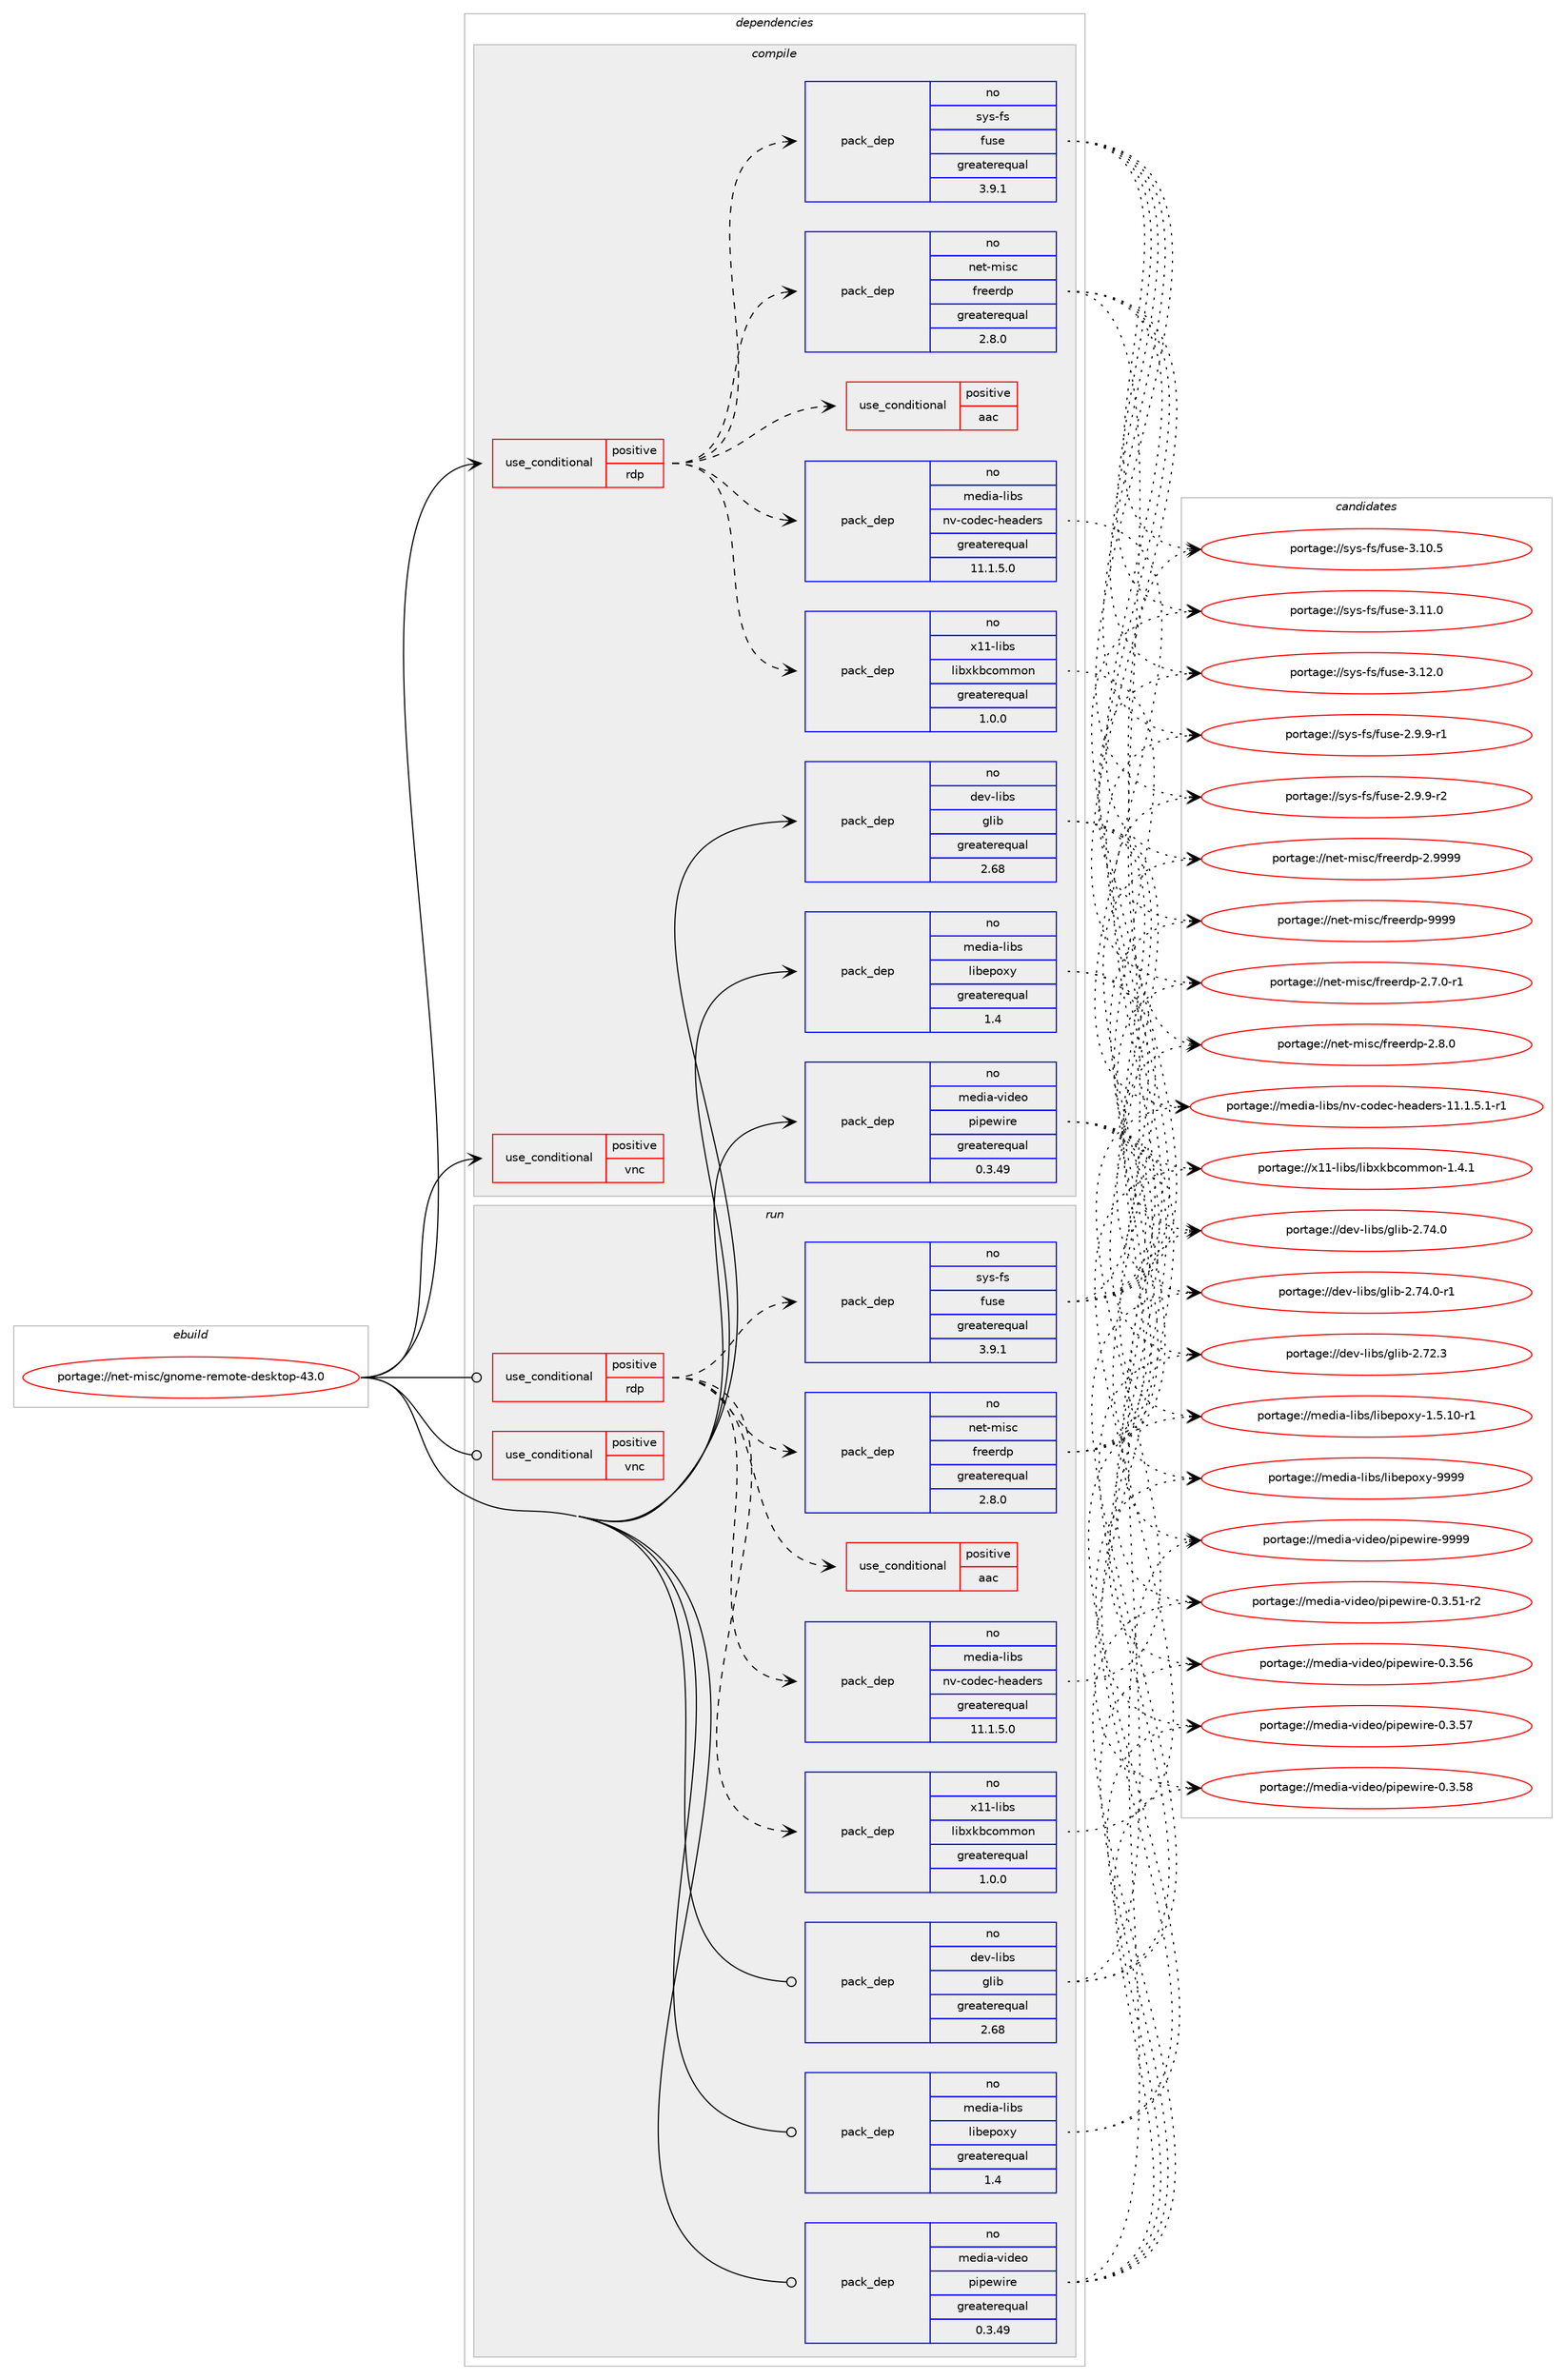digraph prolog {

# *************
# Graph options
# *************

newrank=true;
concentrate=true;
compound=true;
graph [rankdir=LR,fontname=Helvetica,fontsize=10,ranksep=1.5];#, ranksep=2.5, nodesep=0.2];
edge  [arrowhead=vee];
node  [fontname=Helvetica,fontsize=10];

# **********
# The ebuild
# **********

subgraph cluster_leftcol {
color=gray;
rank=same;
label=<<i>ebuild</i>>;
id [label="portage://net-misc/gnome-remote-desktop-43.0", color=red, width=4, href="../net-misc/gnome-remote-desktop-43.0.svg"];
}

# ****************
# The dependencies
# ****************

subgraph cluster_midcol {
color=gray;
label=<<i>dependencies</i>>;
subgraph cluster_compile {
fillcolor="#eeeeee";
style=filled;
label=<<i>compile</i>>;
subgraph cond36 {
dependency71 [label=<<TABLE BORDER="0" CELLBORDER="1" CELLSPACING="0" CELLPADDING="4"><TR><TD ROWSPAN="3" CELLPADDING="10">use_conditional</TD></TR><TR><TD>positive</TD></TR><TR><TD>rdp</TD></TR></TABLE>>, shape=none, color=red];
subgraph pack36 {
dependency72 [label=<<TABLE BORDER="0" CELLBORDER="1" CELLSPACING="0" CELLPADDING="4" WIDTH="220"><TR><TD ROWSPAN="6" CELLPADDING="30">pack_dep</TD></TR><TR><TD WIDTH="110">no</TD></TR><TR><TD>media-libs</TD></TR><TR><TD>nv-codec-headers</TD></TR><TR><TD>greaterequal</TD></TR><TR><TD>11.1.5.0</TD></TR></TABLE>>, shape=none, color=blue];
}
dependency71:e -> dependency72:w [weight=20,style="dashed",arrowhead="vee"];
subgraph pack37 {
dependency73 [label=<<TABLE BORDER="0" CELLBORDER="1" CELLSPACING="0" CELLPADDING="4" WIDTH="220"><TR><TD ROWSPAN="6" CELLPADDING="30">pack_dep</TD></TR><TR><TD WIDTH="110">no</TD></TR><TR><TD>net-misc</TD></TR><TR><TD>freerdp</TD></TR><TR><TD>greaterequal</TD></TR><TR><TD>2.8.0</TD></TR></TABLE>>, shape=none, color=blue];
}
dependency71:e -> dependency73:w [weight=20,style="dashed",arrowhead="vee"];
subgraph pack38 {
dependency74 [label=<<TABLE BORDER="0" CELLBORDER="1" CELLSPACING="0" CELLPADDING="4" WIDTH="220"><TR><TD ROWSPAN="6" CELLPADDING="30">pack_dep</TD></TR><TR><TD WIDTH="110">no</TD></TR><TR><TD>sys-fs</TD></TR><TR><TD>fuse</TD></TR><TR><TD>greaterequal</TD></TR><TR><TD>3.9.1</TD></TR></TABLE>>, shape=none, color=blue];
}
dependency71:e -> dependency74:w [weight=20,style="dashed",arrowhead="vee"];
subgraph pack39 {
dependency75 [label=<<TABLE BORDER="0" CELLBORDER="1" CELLSPACING="0" CELLPADDING="4" WIDTH="220"><TR><TD ROWSPAN="6" CELLPADDING="30">pack_dep</TD></TR><TR><TD WIDTH="110">no</TD></TR><TR><TD>x11-libs</TD></TR><TR><TD>libxkbcommon</TD></TR><TR><TD>greaterequal</TD></TR><TR><TD>1.0.0</TD></TR></TABLE>>, shape=none, color=blue];
}
dependency71:e -> dependency75:w [weight=20,style="dashed",arrowhead="vee"];
subgraph cond37 {
dependency76 [label=<<TABLE BORDER="0" CELLBORDER="1" CELLSPACING="0" CELLPADDING="4"><TR><TD ROWSPAN="3" CELLPADDING="10">use_conditional</TD></TR><TR><TD>positive</TD></TR><TR><TD>aac</TD></TR></TABLE>>, shape=none, color=red];
# *** BEGIN UNKNOWN DEPENDENCY TYPE (TODO) ***
# dependency76 -> package_dependency(portage://net-misc/gnome-remote-desktop-43.0,install,no,media-libs,fdk-aac,none,[,,],[],[])
# *** END UNKNOWN DEPENDENCY TYPE (TODO) ***

}
dependency71:e -> dependency76:w [weight=20,style="dashed",arrowhead="vee"];
}
id:e -> dependency71:w [weight=20,style="solid",arrowhead="vee"];
subgraph cond38 {
dependency77 [label=<<TABLE BORDER="0" CELLBORDER="1" CELLSPACING="0" CELLPADDING="4"><TR><TD ROWSPAN="3" CELLPADDING="10">use_conditional</TD></TR><TR><TD>positive</TD></TR><TR><TD>vnc</TD></TR></TABLE>>, shape=none, color=red];
# *** BEGIN UNKNOWN DEPENDENCY TYPE (TODO) ***
# dependency77 -> package_dependency(portage://net-misc/gnome-remote-desktop-43.0,install,no,net-libs,libvncserver,none,[,,],[],[])
# *** END UNKNOWN DEPENDENCY TYPE (TODO) ***

}
id:e -> dependency77:w [weight=20,style="solid",arrowhead="vee"];
# *** BEGIN UNKNOWN DEPENDENCY TYPE (TODO) ***
# id -> package_dependency(portage://net-misc/gnome-remote-desktop-43.0,install,no,app-crypt,libsecret,none,[,,],[],[])
# *** END UNKNOWN DEPENDENCY TYPE (TODO) ***

# *** BEGIN UNKNOWN DEPENDENCY TYPE (TODO) ***
# id -> package_dependency(portage://net-misc/gnome-remote-desktop-43.0,install,no,app-crypt,tpm2-tss,none,[,,],[],[])
# *** END UNKNOWN DEPENDENCY TYPE (TODO) ***

subgraph pack40 {
dependency78 [label=<<TABLE BORDER="0" CELLBORDER="1" CELLSPACING="0" CELLPADDING="4" WIDTH="220"><TR><TD ROWSPAN="6" CELLPADDING="30">pack_dep</TD></TR><TR><TD WIDTH="110">no</TD></TR><TR><TD>dev-libs</TD></TR><TR><TD>glib</TD></TR><TR><TD>greaterequal</TD></TR><TR><TD>2.68</TD></TR></TABLE>>, shape=none, color=blue];
}
id:e -> dependency78:w [weight=20,style="solid",arrowhead="vee"];
subgraph pack41 {
dependency79 [label=<<TABLE BORDER="0" CELLBORDER="1" CELLSPACING="0" CELLPADDING="4" WIDTH="220"><TR><TD ROWSPAN="6" CELLPADDING="30">pack_dep</TD></TR><TR><TD WIDTH="110">no</TD></TR><TR><TD>media-libs</TD></TR><TR><TD>libepoxy</TD></TR><TR><TD>greaterequal</TD></TR><TR><TD>1.4</TD></TR></TABLE>>, shape=none, color=blue];
}
id:e -> dependency79:w [weight=20,style="solid",arrowhead="vee"];
subgraph pack42 {
dependency80 [label=<<TABLE BORDER="0" CELLBORDER="1" CELLSPACING="0" CELLPADDING="4" WIDTH="220"><TR><TD ROWSPAN="6" CELLPADDING="30">pack_dep</TD></TR><TR><TD WIDTH="110">no</TD></TR><TR><TD>media-video</TD></TR><TR><TD>pipewire</TD></TR><TR><TD>greaterequal</TD></TR><TR><TD>0.3.49</TD></TR></TABLE>>, shape=none, color=blue];
}
id:e -> dependency80:w [weight=20,style="solid",arrowhead="vee"];
# *** BEGIN UNKNOWN DEPENDENCY TYPE (TODO) ***
# id -> package_dependency(portage://net-misc/gnome-remote-desktop-43.0,install,no,x11-libs,cairo,none,[,,],[],[])
# *** END UNKNOWN DEPENDENCY TYPE (TODO) ***

# *** BEGIN UNKNOWN DEPENDENCY TYPE (TODO) ***
# id -> package_dependency(portage://net-misc/gnome-remote-desktop-43.0,install,no,x11-libs,libdrm,none,[,,],[],[])
# *** END UNKNOWN DEPENDENCY TYPE (TODO) ***

# *** BEGIN UNKNOWN DEPENDENCY TYPE (TODO) ***
# id -> package_dependency(portage://net-misc/gnome-remote-desktop-43.0,install,no,x11-libs,libnotify,none,[,,],[],[])
# *** END UNKNOWN DEPENDENCY TYPE (TODO) ***

}
subgraph cluster_compileandrun {
fillcolor="#eeeeee";
style=filled;
label=<<i>compile and run</i>>;
}
subgraph cluster_run {
fillcolor="#eeeeee";
style=filled;
label=<<i>run</i>>;
subgraph cond39 {
dependency81 [label=<<TABLE BORDER="0" CELLBORDER="1" CELLSPACING="0" CELLPADDING="4"><TR><TD ROWSPAN="3" CELLPADDING="10">use_conditional</TD></TR><TR><TD>positive</TD></TR><TR><TD>rdp</TD></TR></TABLE>>, shape=none, color=red];
subgraph pack43 {
dependency82 [label=<<TABLE BORDER="0" CELLBORDER="1" CELLSPACING="0" CELLPADDING="4" WIDTH="220"><TR><TD ROWSPAN="6" CELLPADDING="30">pack_dep</TD></TR><TR><TD WIDTH="110">no</TD></TR><TR><TD>media-libs</TD></TR><TR><TD>nv-codec-headers</TD></TR><TR><TD>greaterequal</TD></TR><TR><TD>11.1.5.0</TD></TR></TABLE>>, shape=none, color=blue];
}
dependency81:e -> dependency82:w [weight=20,style="dashed",arrowhead="vee"];
subgraph pack44 {
dependency83 [label=<<TABLE BORDER="0" CELLBORDER="1" CELLSPACING="0" CELLPADDING="4" WIDTH="220"><TR><TD ROWSPAN="6" CELLPADDING="30">pack_dep</TD></TR><TR><TD WIDTH="110">no</TD></TR><TR><TD>net-misc</TD></TR><TR><TD>freerdp</TD></TR><TR><TD>greaterequal</TD></TR><TR><TD>2.8.0</TD></TR></TABLE>>, shape=none, color=blue];
}
dependency81:e -> dependency83:w [weight=20,style="dashed",arrowhead="vee"];
subgraph pack45 {
dependency84 [label=<<TABLE BORDER="0" CELLBORDER="1" CELLSPACING="0" CELLPADDING="4" WIDTH="220"><TR><TD ROWSPAN="6" CELLPADDING="30">pack_dep</TD></TR><TR><TD WIDTH="110">no</TD></TR><TR><TD>sys-fs</TD></TR><TR><TD>fuse</TD></TR><TR><TD>greaterequal</TD></TR><TR><TD>3.9.1</TD></TR></TABLE>>, shape=none, color=blue];
}
dependency81:e -> dependency84:w [weight=20,style="dashed",arrowhead="vee"];
subgraph pack46 {
dependency85 [label=<<TABLE BORDER="0" CELLBORDER="1" CELLSPACING="0" CELLPADDING="4" WIDTH="220"><TR><TD ROWSPAN="6" CELLPADDING="30">pack_dep</TD></TR><TR><TD WIDTH="110">no</TD></TR><TR><TD>x11-libs</TD></TR><TR><TD>libxkbcommon</TD></TR><TR><TD>greaterequal</TD></TR><TR><TD>1.0.0</TD></TR></TABLE>>, shape=none, color=blue];
}
dependency81:e -> dependency85:w [weight=20,style="dashed",arrowhead="vee"];
subgraph cond40 {
dependency86 [label=<<TABLE BORDER="0" CELLBORDER="1" CELLSPACING="0" CELLPADDING="4"><TR><TD ROWSPAN="3" CELLPADDING="10">use_conditional</TD></TR><TR><TD>positive</TD></TR><TR><TD>aac</TD></TR></TABLE>>, shape=none, color=red];
# *** BEGIN UNKNOWN DEPENDENCY TYPE (TODO) ***
# dependency86 -> package_dependency(portage://net-misc/gnome-remote-desktop-43.0,run,no,media-libs,fdk-aac,none,[,,],[],[])
# *** END UNKNOWN DEPENDENCY TYPE (TODO) ***

}
dependency81:e -> dependency86:w [weight=20,style="dashed",arrowhead="vee"];
}
id:e -> dependency81:w [weight=20,style="solid",arrowhead="odot"];
subgraph cond41 {
dependency87 [label=<<TABLE BORDER="0" CELLBORDER="1" CELLSPACING="0" CELLPADDING="4"><TR><TD ROWSPAN="3" CELLPADDING="10">use_conditional</TD></TR><TR><TD>positive</TD></TR><TR><TD>vnc</TD></TR></TABLE>>, shape=none, color=red];
# *** BEGIN UNKNOWN DEPENDENCY TYPE (TODO) ***
# dependency87 -> package_dependency(portage://net-misc/gnome-remote-desktop-43.0,run,no,net-libs,libvncserver,none,[,,],[],[])
# *** END UNKNOWN DEPENDENCY TYPE (TODO) ***

}
id:e -> dependency87:w [weight=20,style="solid",arrowhead="odot"];
# *** BEGIN UNKNOWN DEPENDENCY TYPE (TODO) ***
# id -> package_dependency(portage://net-misc/gnome-remote-desktop-43.0,run,no,app-crypt,libsecret,none,[,,],[],[])
# *** END UNKNOWN DEPENDENCY TYPE (TODO) ***

# *** BEGIN UNKNOWN DEPENDENCY TYPE (TODO) ***
# id -> package_dependency(portage://net-misc/gnome-remote-desktop-43.0,run,no,app-crypt,tpm2-tss,none,[,,],[],[])
# *** END UNKNOWN DEPENDENCY TYPE (TODO) ***

subgraph pack47 {
dependency88 [label=<<TABLE BORDER="0" CELLBORDER="1" CELLSPACING="0" CELLPADDING="4" WIDTH="220"><TR><TD ROWSPAN="6" CELLPADDING="30">pack_dep</TD></TR><TR><TD WIDTH="110">no</TD></TR><TR><TD>dev-libs</TD></TR><TR><TD>glib</TD></TR><TR><TD>greaterequal</TD></TR><TR><TD>2.68</TD></TR></TABLE>>, shape=none, color=blue];
}
id:e -> dependency88:w [weight=20,style="solid",arrowhead="odot"];
subgraph pack48 {
dependency89 [label=<<TABLE BORDER="0" CELLBORDER="1" CELLSPACING="0" CELLPADDING="4" WIDTH="220"><TR><TD ROWSPAN="6" CELLPADDING="30">pack_dep</TD></TR><TR><TD WIDTH="110">no</TD></TR><TR><TD>media-libs</TD></TR><TR><TD>libepoxy</TD></TR><TR><TD>greaterequal</TD></TR><TR><TD>1.4</TD></TR></TABLE>>, shape=none, color=blue];
}
id:e -> dependency89:w [weight=20,style="solid",arrowhead="odot"];
subgraph pack49 {
dependency90 [label=<<TABLE BORDER="0" CELLBORDER="1" CELLSPACING="0" CELLPADDING="4" WIDTH="220"><TR><TD ROWSPAN="6" CELLPADDING="30">pack_dep</TD></TR><TR><TD WIDTH="110">no</TD></TR><TR><TD>media-video</TD></TR><TR><TD>pipewire</TD></TR><TR><TD>greaterequal</TD></TR><TR><TD>0.3.49</TD></TR></TABLE>>, shape=none, color=blue];
}
id:e -> dependency90:w [weight=20,style="solid",arrowhead="odot"];
# *** BEGIN UNKNOWN DEPENDENCY TYPE (TODO) ***
# id -> package_dependency(portage://net-misc/gnome-remote-desktop-43.0,run,no,x11-libs,cairo,none,[,,],[],[])
# *** END UNKNOWN DEPENDENCY TYPE (TODO) ***

# *** BEGIN UNKNOWN DEPENDENCY TYPE (TODO) ***
# id -> package_dependency(portage://net-misc/gnome-remote-desktop-43.0,run,no,x11-libs,libdrm,none,[,,],[],[])
# *** END UNKNOWN DEPENDENCY TYPE (TODO) ***

# *** BEGIN UNKNOWN DEPENDENCY TYPE (TODO) ***
# id -> package_dependency(portage://net-misc/gnome-remote-desktop-43.0,run,no,x11-libs,libnotify,none,[,,],[],[])
# *** END UNKNOWN DEPENDENCY TYPE (TODO) ***

# *** BEGIN UNKNOWN DEPENDENCY TYPE (TODO) ***
# id -> package_dependency(portage://net-misc/gnome-remote-desktop-43.0,run,no,x11-wm,mutter,none,[,,],[],[use(enable(screencast),none)])
# *** END UNKNOWN DEPENDENCY TYPE (TODO) ***

}
}

# **************
# The candidates
# **************

subgraph cluster_choices {
rank=same;
color=gray;
label=<<i>candidates</i>>;

subgraph choice36 {
color=black;
nodesep=1;
choice1091011001059745108105981154711011845991111001019945104101971001011141154549494649465346494511449 [label="portage://media-libs/nv-codec-headers-11.1.5.1-r1", color=red, width=4,href="../media-libs/nv-codec-headers-11.1.5.1-r1.svg"];
dependency72:e -> choice1091011001059745108105981154711011845991111001019945104101971001011141154549494649465346494511449:w [style=dotted,weight="100"];
}
subgraph choice37 {
color=black;
nodesep=1;
choice1101011164510910511599471021141011011141001124550465546484511449 [label="portage://net-misc/freerdp-2.7.0-r1", color=red, width=4,href="../net-misc/freerdp-2.7.0-r1.svg"];
choice110101116451091051159947102114101101114100112455046564648 [label="portage://net-misc/freerdp-2.8.0", color=red, width=4,href="../net-misc/freerdp-2.8.0.svg"];
choice11010111645109105115994710211410110111410011245504657575757 [label="portage://net-misc/freerdp-2.9999", color=red, width=4,href="../net-misc/freerdp-2.9999.svg"];
choice1101011164510910511599471021141011011141001124557575757 [label="portage://net-misc/freerdp-9999", color=red, width=4,href="../net-misc/freerdp-9999.svg"];
dependency73:e -> choice1101011164510910511599471021141011011141001124550465546484511449:w [style=dotted,weight="100"];
dependency73:e -> choice110101116451091051159947102114101101114100112455046564648:w [style=dotted,weight="100"];
dependency73:e -> choice11010111645109105115994710211410110111410011245504657575757:w [style=dotted,weight="100"];
dependency73:e -> choice1101011164510910511599471021141011011141001124557575757:w [style=dotted,weight="100"];
}
subgraph choice38 {
color=black;
nodesep=1;
choice11512111545102115471021171151014550465746574511449 [label="portage://sys-fs/fuse-2.9.9-r1", color=red, width=4,href="../sys-fs/fuse-2.9.9-r1.svg"];
choice11512111545102115471021171151014550465746574511450 [label="portage://sys-fs/fuse-2.9.9-r2", color=red, width=4,href="../sys-fs/fuse-2.9.9-r2.svg"];
choice115121115451021154710211711510145514649484653 [label="portage://sys-fs/fuse-3.10.5", color=red, width=4,href="../sys-fs/fuse-3.10.5.svg"];
choice115121115451021154710211711510145514649494648 [label="portage://sys-fs/fuse-3.11.0", color=red, width=4,href="../sys-fs/fuse-3.11.0.svg"];
choice115121115451021154710211711510145514649504648 [label="portage://sys-fs/fuse-3.12.0", color=red, width=4,href="../sys-fs/fuse-3.12.0.svg"];
dependency74:e -> choice11512111545102115471021171151014550465746574511449:w [style=dotted,weight="100"];
dependency74:e -> choice11512111545102115471021171151014550465746574511450:w [style=dotted,weight="100"];
dependency74:e -> choice115121115451021154710211711510145514649484653:w [style=dotted,weight="100"];
dependency74:e -> choice115121115451021154710211711510145514649494648:w [style=dotted,weight="100"];
dependency74:e -> choice115121115451021154710211711510145514649504648:w [style=dotted,weight="100"];
}
subgraph choice39 {
color=black;
nodesep=1;
choice1204949451081059811547108105981201079899111109109111110454946524649 [label="portage://x11-libs/libxkbcommon-1.4.1", color=red, width=4,href="../x11-libs/libxkbcommon-1.4.1.svg"];
dependency75:e -> choice1204949451081059811547108105981201079899111109109111110454946524649:w [style=dotted,weight="100"];
}
subgraph choice40 {
color=black;
nodesep=1;
choice1001011184510810598115471031081059845504655504651 [label="portage://dev-libs/glib-2.72.3", color=red, width=4,href="../dev-libs/glib-2.72.3.svg"];
choice1001011184510810598115471031081059845504655524648 [label="portage://dev-libs/glib-2.74.0", color=red, width=4,href="../dev-libs/glib-2.74.0.svg"];
choice10010111845108105981154710310810598455046555246484511449 [label="portage://dev-libs/glib-2.74.0-r1", color=red, width=4,href="../dev-libs/glib-2.74.0-r1.svg"];
dependency78:e -> choice1001011184510810598115471031081059845504655504651:w [style=dotted,weight="100"];
dependency78:e -> choice1001011184510810598115471031081059845504655524648:w [style=dotted,weight="100"];
dependency78:e -> choice10010111845108105981154710310810598455046555246484511449:w [style=dotted,weight="100"];
}
subgraph choice41 {
color=black;
nodesep=1;
choice1091011001059745108105981154710810598101112111120121454946534649484511449 [label="portage://media-libs/libepoxy-1.5.10-r1", color=red, width=4,href="../media-libs/libepoxy-1.5.10-r1.svg"];
choice10910110010597451081059811547108105981011121111201214557575757 [label="portage://media-libs/libepoxy-9999", color=red, width=4,href="../media-libs/libepoxy-9999.svg"];
dependency79:e -> choice1091011001059745108105981154710810598101112111120121454946534649484511449:w [style=dotted,weight="100"];
dependency79:e -> choice10910110010597451081059811547108105981011121111201214557575757:w [style=dotted,weight="100"];
}
subgraph choice42 {
color=black;
nodesep=1;
choice109101100105974511810510010111147112105112101119105114101454846514653494511450 [label="portage://media-video/pipewire-0.3.51-r2", color=red, width=4,href="../media-video/pipewire-0.3.51-r2.svg"];
choice10910110010597451181051001011114711210511210111910511410145484651465354 [label="portage://media-video/pipewire-0.3.56", color=red, width=4,href="../media-video/pipewire-0.3.56.svg"];
choice10910110010597451181051001011114711210511210111910511410145484651465355 [label="portage://media-video/pipewire-0.3.57", color=red, width=4,href="../media-video/pipewire-0.3.57.svg"];
choice10910110010597451181051001011114711210511210111910511410145484651465356 [label="portage://media-video/pipewire-0.3.58", color=red, width=4,href="../media-video/pipewire-0.3.58.svg"];
choice1091011001059745118105100101111471121051121011191051141014557575757 [label="portage://media-video/pipewire-9999", color=red, width=4,href="../media-video/pipewire-9999.svg"];
dependency80:e -> choice109101100105974511810510010111147112105112101119105114101454846514653494511450:w [style=dotted,weight="100"];
dependency80:e -> choice10910110010597451181051001011114711210511210111910511410145484651465354:w [style=dotted,weight="100"];
dependency80:e -> choice10910110010597451181051001011114711210511210111910511410145484651465355:w [style=dotted,weight="100"];
dependency80:e -> choice10910110010597451181051001011114711210511210111910511410145484651465356:w [style=dotted,weight="100"];
dependency80:e -> choice1091011001059745118105100101111471121051121011191051141014557575757:w [style=dotted,weight="100"];
}
subgraph choice43 {
color=black;
nodesep=1;
choice1091011001059745108105981154711011845991111001019945104101971001011141154549494649465346494511449 [label="portage://media-libs/nv-codec-headers-11.1.5.1-r1", color=red, width=4,href="../media-libs/nv-codec-headers-11.1.5.1-r1.svg"];
dependency82:e -> choice1091011001059745108105981154711011845991111001019945104101971001011141154549494649465346494511449:w [style=dotted,weight="100"];
}
subgraph choice44 {
color=black;
nodesep=1;
choice1101011164510910511599471021141011011141001124550465546484511449 [label="portage://net-misc/freerdp-2.7.0-r1", color=red, width=4,href="../net-misc/freerdp-2.7.0-r1.svg"];
choice110101116451091051159947102114101101114100112455046564648 [label="portage://net-misc/freerdp-2.8.0", color=red, width=4,href="../net-misc/freerdp-2.8.0.svg"];
choice11010111645109105115994710211410110111410011245504657575757 [label="portage://net-misc/freerdp-2.9999", color=red, width=4,href="../net-misc/freerdp-2.9999.svg"];
choice1101011164510910511599471021141011011141001124557575757 [label="portage://net-misc/freerdp-9999", color=red, width=4,href="../net-misc/freerdp-9999.svg"];
dependency83:e -> choice1101011164510910511599471021141011011141001124550465546484511449:w [style=dotted,weight="100"];
dependency83:e -> choice110101116451091051159947102114101101114100112455046564648:w [style=dotted,weight="100"];
dependency83:e -> choice11010111645109105115994710211410110111410011245504657575757:w [style=dotted,weight="100"];
dependency83:e -> choice1101011164510910511599471021141011011141001124557575757:w [style=dotted,weight="100"];
}
subgraph choice45 {
color=black;
nodesep=1;
choice11512111545102115471021171151014550465746574511449 [label="portage://sys-fs/fuse-2.9.9-r1", color=red, width=4,href="../sys-fs/fuse-2.9.9-r1.svg"];
choice11512111545102115471021171151014550465746574511450 [label="portage://sys-fs/fuse-2.9.9-r2", color=red, width=4,href="../sys-fs/fuse-2.9.9-r2.svg"];
choice115121115451021154710211711510145514649484653 [label="portage://sys-fs/fuse-3.10.5", color=red, width=4,href="../sys-fs/fuse-3.10.5.svg"];
choice115121115451021154710211711510145514649494648 [label="portage://sys-fs/fuse-3.11.0", color=red, width=4,href="../sys-fs/fuse-3.11.0.svg"];
choice115121115451021154710211711510145514649504648 [label="portage://sys-fs/fuse-3.12.0", color=red, width=4,href="../sys-fs/fuse-3.12.0.svg"];
dependency84:e -> choice11512111545102115471021171151014550465746574511449:w [style=dotted,weight="100"];
dependency84:e -> choice11512111545102115471021171151014550465746574511450:w [style=dotted,weight="100"];
dependency84:e -> choice115121115451021154710211711510145514649484653:w [style=dotted,weight="100"];
dependency84:e -> choice115121115451021154710211711510145514649494648:w [style=dotted,weight="100"];
dependency84:e -> choice115121115451021154710211711510145514649504648:w [style=dotted,weight="100"];
}
subgraph choice46 {
color=black;
nodesep=1;
choice1204949451081059811547108105981201079899111109109111110454946524649 [label="portage://x11-libs/libxkbcommon-1.4.1", color=red, width=4,href="../x11-libs/libxkbcommon-1.4.1.svg"];
dependency85:e -> choice1204949451081059811547108105981201079899111109109111110454946524649:w [style=dotted,weight="100"];
}
subgraph choice47 {
color=black;
nodesep=1;
choice1001011184510810598115471031081059845504655504651 [label="portage://dev-libs/glib-2.72.3", color=red, width=4,href="../dev-libs/glib-2.72.3.svg"];
choice1001011184510810598115471031081059845504655524648 [label="portage://dev-libs/glib-2.74.0", color=red, width=4,href="../dev-libs/glib-2.74.0.svg"];
choice10010111845108105981154710310810598455046555246484511449 [label="portage://dev-libs/glib-2.74.0-r1", color=red, width=4,href="../dev-libs/glib-2.74.0-r1.svg"];
dependency88:e -> choice1001011184510810598115471031081059845504655504651:w [style=dotted,weight="100"];
dependency88:e -> choice1001011184510810598115471031081059845504655524648:w [style=dotted,weight="100"];
dependency88:e -> choice10010111845108105981154710310810598455046555246484511449:w [style=dotted,weight="100"];
}
subgraph choice48 {
color=black;
nodesep=1;
choice1091011001059745108105981154710810598101112111120121454946534649484511449 [label="portage://media-libs/libepoxy-1.5.10-r1", color=red, width=4,href="../media-libs/libepoxy-1.5.10-r1.svg"];
choice10910110010597451081059811547108105981011121111201214557575757 [label="portage://media-libs/libepoxy-9999", color=red, width=4,href="../media-libs/libepoxy-9999.svg"];
dependency89:e -> choice1091011001059745108105981154710810598101112111120121454946534649484511449:w [style=dotted,weight="100"];
dependency89:e -> choice10910110010597451081059811547108105981011121111201214557575757:w [style=dotted,weight="100"];
}
subgraph choice49 {
color=black;
nodesep=1;
choice109101100105974511810510010111147112105112101119105114101454846514653494511450 [label="portage://media-video/pipewire-0.3.51-r2", color=red, width=4,href="../media-video/pipewire-0.3.51-r2.svg"];
choice10910110010597451181051001011114711210511210111910511410145484651465354 [label="portage://media-video/pipewire-0.3.56", color=red, width=4,href="../media-video/pipewire-0.3.56.svg"];
choice10910110010597451181051001011114711210511210111910511410145484651465355 [label="portage://media-video/pipewire-0.3.57", color=red, width=4,href="../media-video/pipewire-0.3.57.svg"];
choice10910110010597451181051001011114711210511210111910511410145484651465356 [label="portage://media-video/pipewire-0.3.58", color=red, width=4,href="../media-video/pipewire-0.3.58.svg"];
choice1091011001059745118105100101111471121051121011191051141014557575757 [label="portage://media-video/pipewire-9999", color=red, width=4,href="../media-video/pipewire-9999.svg"];
dependency90:e -> choice109101100105974511810510010111147112105112101119105114101454846514653494511450:w [style=dotted,weight="100"];
dependency90:e -> choice10910110010597451181051001011114711210511210111910511410145484651465354:w [style=dotted,weight="100"];
dependency90:e -> choice10910110010597451181051001011114711210511210111910511410145484651465355:w [style=dotted,weight="100"];
dependency90:e -> choice10910110010597451181051001011114711210511210111910511410145484651465356:w [style=dotted,weight="100"];
dependency90:e -> choice1091011001059745118105100101111471121051121011191051141014557575757:w [style=dotted,weight="100"];
}
}

}
